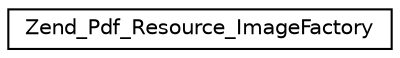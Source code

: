 digraph G
{
  edge [fontname="Helvetica",fontsize="10",labelfontname="Helvetica",labelfontsize="10"];
  node [fontname="Helvetica",fontsize="10",shape=record];
  rankdir="LR";
  Node1 [label="Zend_Pdf_Resource_ImageFactory",height=0.2,width=0.4,color="black", fillcolor="white", style="filled",URL="$class_zend___pdf___resource___image_factory.html"];
}
